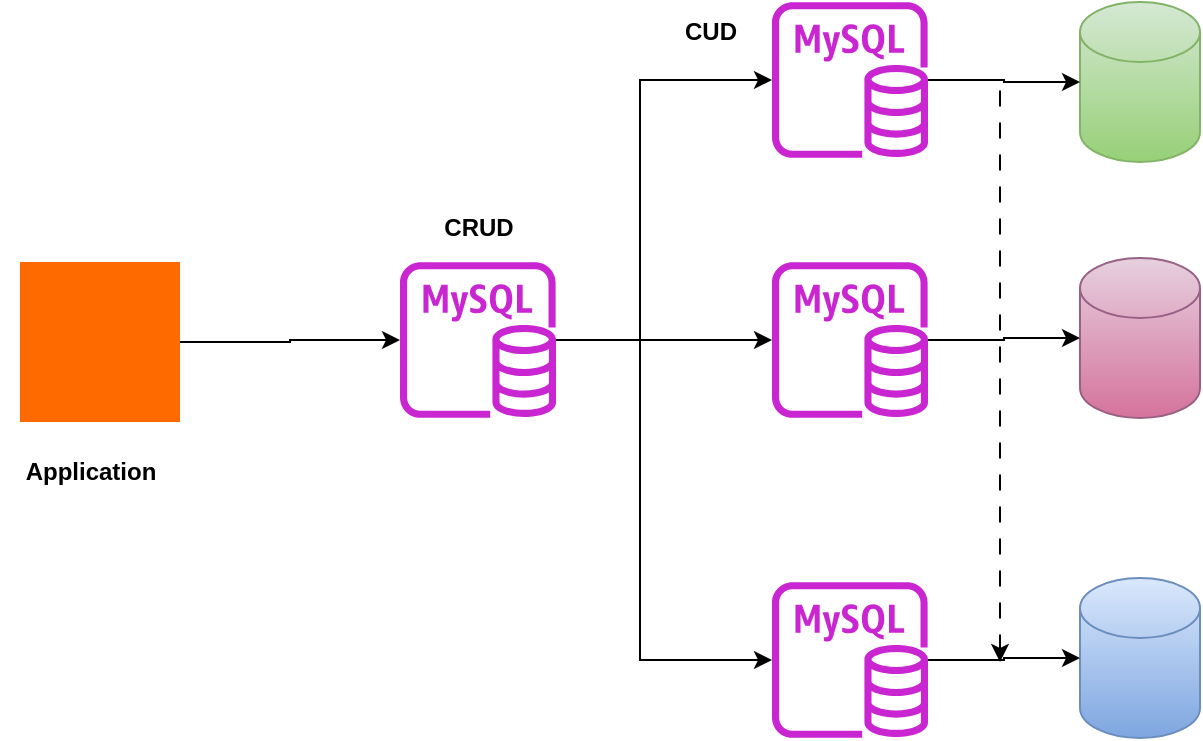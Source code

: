 <mxfile version="28.0.7">
  <diagram name="Page-1" id="qYgBq0IHF1k97FGu1v1T">
    <mxGraphModel dx="1042" dy="561" grid="1" gridSize="10" guides="1" tooltips="1" connect="1" arrows="1" fold="1" page="1" pageScale="1" pageWidth="850" pageHeight="1100" math="0" shadow="0">
      <root>
        <mxCell id="0" />
        <mxCell id="1" parent="0" />
        <mxCell id="XgfgZj9Db3hv4NiXAq0s-5" style="edgeStyle=orthogonalEdgeStyle;rounded=0;orthogonalLoop=1;jettySize=auto;html=1;" edge="1" parent="1" source="XgfgZj9Db3hv4NiXAq0s-1" target="XgfgZj9Db3hv4NiXAq0s-2">
          <mxGeometry relative="1" as="geometry">
            <Array as="points">
              <mxPoint x="320" y="199" />
              <mxPoint x="320" y="69" />
            </Array>
          </mxGeometry>
        </mxCell>
        <mxCell id="XgfgZj9Db3hv4NiXAq0s-6" style="edgeStyle=orthogonalEdgeStyle;rounded=0;orthogonalLoop=1;jettySize=auto;html=1;" edge="1" parent="1" source="XgfgZj9Db3hv4NiXAq0s-1" target="XgfgZj9Db3hv4NiXAq0s-3">
          <mxGeometry relative="1" as="geometry" />
        </mxCell>
        <mxCell id="XgfgZj9Db3hv4NiXAq0s-7" style="edgeStyle=orthogonalEdgeStyle;rounded=0;orthogonalLoop=1;jettySize=auto;html=1;" edge="1" parent="1" source="XgfgZj9Db3hv4NiXAq0s-1" target="XgfgZj9Db3hv4NiXAq0s-4">
          <mxGeometry relative="1" as="geometry">
            <Array as="points">
              <mxPoint x="320" y="199" />
              <mxPoint x="320" y="359" />
            </Array>
          </mxGeometry>
        </mxCell>
        <mxCell id="XgfgZj9Db3hv4NiXAq0s-1" value="" style="sketch=0;outlineConnect=0;fontColor=#232F3E;gradientColor=none;fillColor=#C925D1;strokeColor=none;dashed=0;verticalLabelPosition=bottom;verticalAlign=top;align=center;html=1;fontSize=12;fontStyle=0;aspect=fixed;pointerEvents=1;shape=mxgraph.aws4.rds_mysql_instance;" vertex="1" parent="1">
          <mxGeometry x="200" y="160" width="78" height="78" as="geometry" />
        </mxCell>
        <mxCell id="XgfgZj9Db3hv4NiXAq0s-2" value="" style="sketch=0;outlineConnect=0;fontColor=#232F3E;gradientColor=none;fillColor=#C925D1;strokeColor=none;dashed=0;verticalLabelPosition=bottom;verticalAlign=top;align=center;html=1;fontSize=12;fontStyle=0;aspect=fixed;pointerEvents=1;shape=mxgraph.aws4.rds_mysql_instance;" vertex="1" parent="1">
          <mxGeometry x="386" y="30" width="78" height="78" as="geometry" />
        </mxCell>
        <mxCell id="XgfgZj9Db3hv4NiXAq0s-3" value="" style="sketch=0;outlineConnect=0;fontColor=#232F3E;gradientColor=none;fillColor=#C925D1;strokeColor=none;dashed=0;verticalLabelPosition=bottom;verticalAlign=top;align=center;html=1;fontSize=12;fontStyle=0;aspect=fixed;pointerEvents=1;shape=mxgraph.aws4.rds_mysql_instance;" vertex="1" parent="1">
          <mxGeometry x="386" y="160" width="78" height="78" as="geometry" />
        </mxCell>
        <mxCell id="XgfgZj9Db3hv4NiXAq0s-4" value="" style="sketch=0;outlineConnect=0;fontColor=#232F3E;gradientColor=none;fillColor=#C925D1;strokeColor=none;dashed=0;verticalLabelPosition=bottom;verticalAlign=top;align=center;html=1;fontSize=12;fontStyle=0;aspect=fixed;pointerEvents=1;shape=mxgraph.aws4.rds_mysql_instance;" vertex="1" parent="1">
          <mxGeometry x="386" y="320" width="78" height="78" as="geometry" />
        </mxCell>
        <mxCell id="XgfgZj9Db3hv4NiXAq0s-8" value="" style="shape=cylinder3;whiteSpace=wrap;html=1;boundedLbl=1;backgroundOutline=1;size=15;fillColor=#d5e8d4;gradientColor=#97d077;strokeColor=#82b366;" vertex="1" parent="1">
          <mxGeometry x="540" y="30" width="60" height="80" as="geometry" />
        </mxCell>
        <mxCell id="XgfgZj9Db3hv4NiXAq0s-9" style="edgeStyle=orthogonalEdgeStyle;rounded=0;orthogonalLoop=1;jettySize=auto;html=1;entryX=0;entryY=0.5;entryDx=0;entryDy=0;entryPerimeter=0;" edge="1" parent="1" source="XgfgZj9Db3hv4NiXAq0s-2" target="XgfgZj9Db3hv4NiXAq0s-8">
          <mxGeometry relative="1" as="geometry" />
        </mxCell>
        <mxCell id="XgfgZj9Db3hv4NiXAq0s-10" value="" style="shape=cylinder3;whiteSpace=wrap;html=1;boundedLbl=1;backgroundOutline=1;size=15;fillColor=#e6d0de;gradientColor=#d5739d;strokeColor=#996185;" vertex="1" parent="1">
          <mxGeometry x="540" y="158" width="60" height="80" as="geometry" />
        </mxCell>
        <mxCell id="XgfgZj9Db3hv4NiXAq0s-11" style="edgeStyle=orthogonalEdgeStyle;rounded=0;orthogonalLoop=1;jettySize=auto;html=1;entryX=0;entryY=0.5;entryDx=0;entryDy=0;entryPerimeter=0;" edge="1" parent="1" source="XgfgZj9Db3hv4NiXAq0s-3" target="XgfgZj9Db3hv4NiXAq0s-10">
          <mxGeometry relative="1" as="geometry" />
        </mxCell>
        <mxCell id="XgfgZj9Db3hv4NiXAq0s-12" value="" style="shape=cylinder3;whiteSpace=wrap;html=1;boundedLbl=1;backgroundOutline=1;size=15;fillColor=#dae8fc;gradientColor=#7ea6e0;strokeColor=#6c8ebf;" vertex="1" parent="1">
          <mxGeometry x="540" y="318" width="60" height="80" as="geometry" />
        </mxCell>
        <mxCell id="XgfgZj9Db3hv4NiXAq0s-13" style="edgeStyle=orthogonalEdgeStyle;rounded=0;orthogonalLoop=1;jettySize=auto;html=1;entryX=0;entryY=0.5;entryDx=0;entryDy=0;entryPerimeter=0;" edge="1" parent="1" source="XgfgZj9Db3hv4NiXAq0s-4" target="XgfgZj9Db3hv4NiXAq0s-12">
          <mxGeometry relative="1" as="geometry" />
        </mxCell>
        <mxCell id="XgfgZj9Db3hv4NiXAq0s-14" value="&lt;b&gt;CRUD&lt;/b&gt;" style="text;html=1;align=center;verticalAlign=middle;resizable=0;points=[];autosize=1;strokeColor=none;fillColor=none;" vertex="1" parent="1">
          <mxGeometry x="209" y="128" width="60" height="30" as="geometry" />
        </mxCell>
        <mxCell id="XgfgZj9Db3hv4NiXAq0s-16" style="edgeStyle=orthogonalEdgeStyle;rounded=0;orthogonalLoop=1;jettySize=auto;html=1;" edge="1" parent="1" source="XgfgZj9Db3hv4NiXAq0s-15" target="XgfgZj9Db3hv4NiXAq0s-1">
          <mxGeometry relative="1" as="geometry" />
        </mxCell>
        <mxCell id="XgfgZj9Db3hv4NiXAq0s-15" value="" style="points=[];aspect=fixed;html=1;align=center;shadow=0;dashed=0;fillColor=#FF6A00;strokeColor=none;shape=mxgraph.alibaba_cloud.swas_simple_application_server;" vertex="1" parent="1">
          <mxGeometry x="10" y="160" width="80" height="80" as="geometry" />
        </mxCell>
        <mxCell id="XgfgZj9Db3hv4NiXAq0s-17" value="&lt;b&gt;Application&lt;/b&gt;" style="text;html=1;align=center;verticalAlign=middle;resizable=0;points=[];autosize=1;strokeColor=none;fillColor=none;" vertex="1" parent="1">
          <mxGeometry y="250" width="90" height="30" as="geometry" />
        </mxCell>
        <mxCell id="XgfgZj9Db3hv4NiXAq0s-18" value="&lt;b&gt;CUD&lt;/b&gt;" style="text;html=1;align=center;verticalAlign=middle;resizable=0;points=[];autosize=1;strokeColor=none;fillColor=none;" vertex="1" parent="1">
          <mxGeometry x="330" y="30" width="50" height="30" as="geometry" />
        </mxCell>
        <mxCell id="XgfgZj9Db3hv4NiXAq0s-19" value="" style="endArrow=classic;html=1;rounded=0;dashed=1;dashPattern=8 8;flowAnimation=1;" edge="1" parent="1">
          <mxGeometry width="50" height="50" relative="1" as="geometry">
            <mxPoint x="500" y="70" as="sourcePoint" />
            <mxPoint x="500" y="360" as="targetPoint" />
          </mxGeometry>
        </mxCell>
      </root>
    </mxGraphModel>
  </diagram>
</mxfile>
